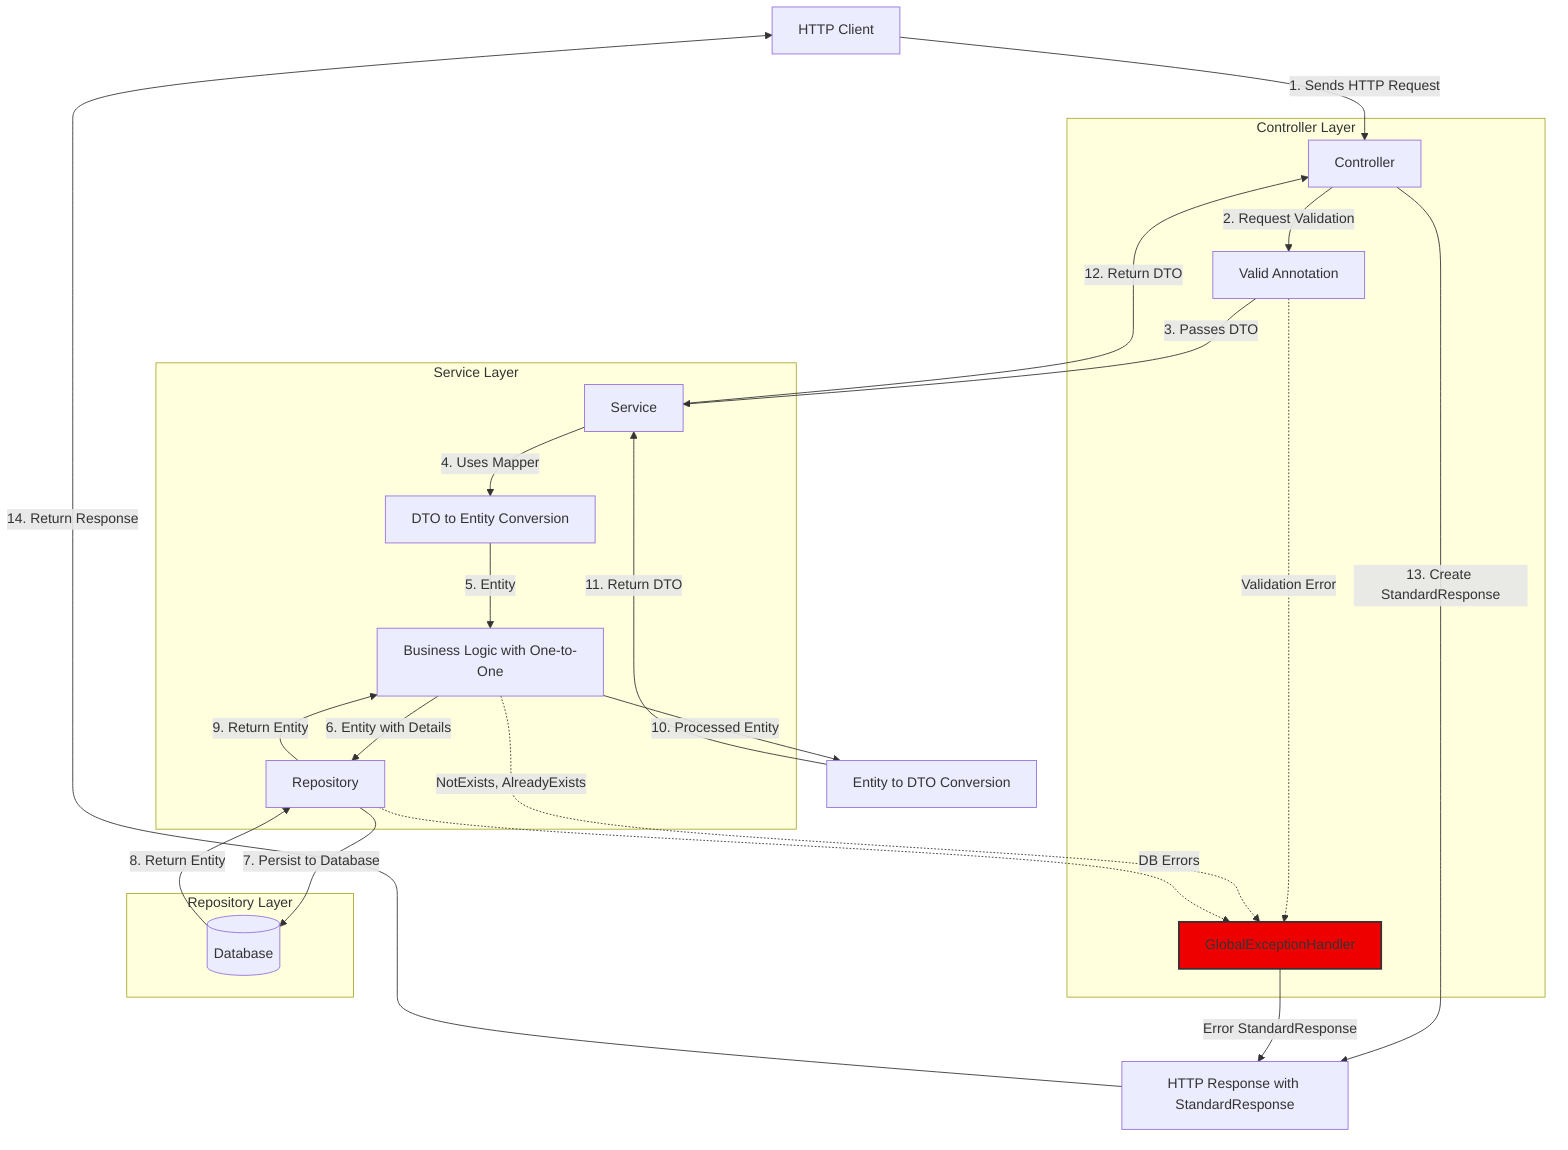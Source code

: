 graph TD
    Client[HTTP Client] -->|1. Sends HTTP Request| Controller

    subgraph "Controller Layer"
        Controller[Controller] -->|2. Request Validation| RequestValidation[Valid Annotation]
        RequestValidation -.->|Validation Error| ExceptionHandler[GlobalExceptionHandler]
    end

    RequestValidation -->|3. Passes DTO| Service

    subgraph "Service Layer"
        Service[Service] -->|4. Uses Mapper| Mapper1[DTO to Entity Conversion]
        Mapper1 -->|5. Entity| ServiceLogic[Business Logic with One-to-One]
        ServiceLogic -.->|NotExists, AlreadyExists| ExceptionHandler
        ServiceLogic -->|6. Entity with Details| Repository
    end

    subgraph "Repository Layer"
        Repository[Repository] -->|7. Persist to Database| Database[(Database)]
        Database -->|8. Return Entity| Repository
        Repository -.->|DB Errors| ExceptionHandler
    end

    Repository -->|9. Return Entity| ServiceLogic
    ServiceLogic -->|10. Processed Entity| Mapper2[Entity to DTO Conversion]
    Mapper2 -->|11. Return DTO| Service

    Service -->|12. Return DTO| Controller
    Controller -->|13. Create StandardResponse| Response[HTTP Response with StandardResponse]
    ExceptionHandler -->|Error StandardResponse| Response
    Response -->|14. Return Response| Client

    class Client client;
    class Controller,Response controller;
    class Service,ServiceLogic service;
    class Repository repository;
    class Database database;
    class Mapper1,Mapper2 mapper;
    class RequestValidation validator;
    class ExceptionHandler error;

    classDef error fill:#e00,stroke:#333,stroke-width:2px;